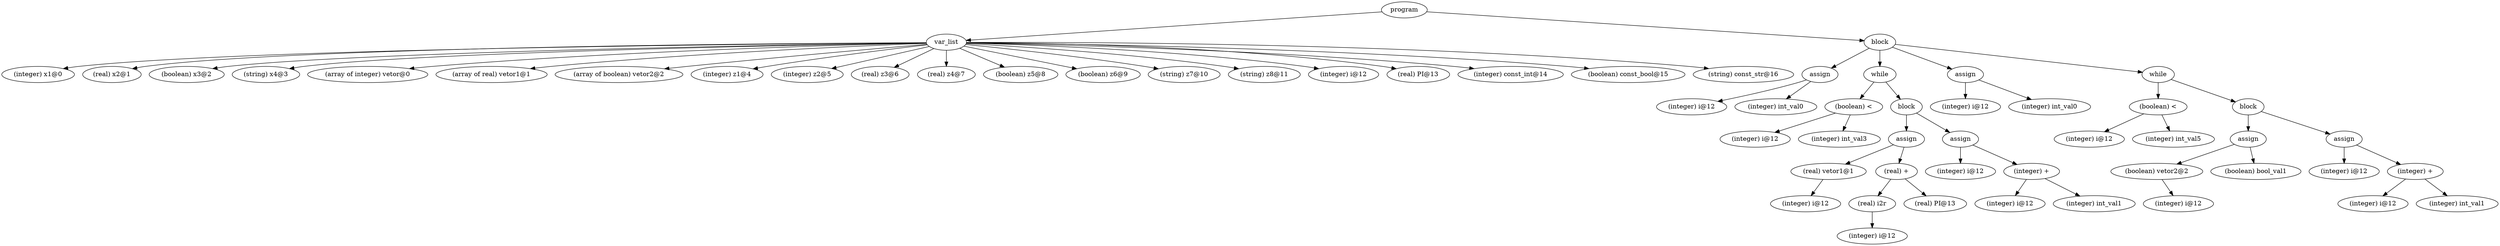 digraph {
graph [ordering="out"];
node0[label="program"];
node1[label="var_list"];
node2[label="(integer) x1@0"];
node1 -> node2;
node3[label="(real) x2@1"];
node1 -> node3;
node4[label="(boolean) x3@2"];
node1 -> node4;
node5[label="(string) x4@3"];
node1 -> node5;
node6[label="(array of integer) vetor@0"];
node1 -> node6;
node7[label="(array of real) vetor1@1"];
node1 -> node7;
node8[label="(array of boolean) vetor2@2"];
node1 -> node8;
node9[label="(integer) z1@4"];
node1 -> node9;
node10[label="(integer) z2@5"];
node1 -> node10;
node11[label="(real) z3@6"];
node1 -> node11;
node12[label="(real) z4@7"];
node1 -> node12;
node13[label="(boolean) z5@8"];
node1 -> node13;
node14[label="(boolean) z6@9"];
node1 -> node14;
node15[label="(string) z7@10"];
node1 -> node15;
node16[label="(string) z8@11"];
node1 -> node16;
node17[label="(integer) i@12"];
node1 -> node17;
node18[label="(real) PI@13"];
node1 -> node18;
node19[label="(integer) const_int@14"];
node1 -> node19;
node20[label="(boolean) const_bool@15"];
node1 -> node20;
node21[label="(string) const_str@16"];
node1 -> node21;
node0 -> node1;
node22[label="block"];
node23[label="assign"];
node24[label="(integer) i@12"];
node23 -> node24;
node25[label="(integer) int_val0"];
node23 -> node25;
node22 -> node23;
node26[label="while"];
node27[label="(boolean) <"];
node28[label="(integer) i@12"];
node27 -> node28;
node29[label="(integer) int_val3"];
node27 -> node29;
node26 -> node27;
node30[label="block"];
node31[label="assign"];
node32[label="(real) vetor1@1"];
node33[label="(integer) i@12"];
node32 -> node33;
node31 -> node32;
node34[label="(real) +"];
node35[label="(real) i2r"];
node36[label="(integer) i@12"];
node35 -> node36;
node34 -> node35;
node37[label="(real) PI@13"];
node34 -> node37;
node31 -> node34;
node30 -> node31;
node38[label="assign"];
node39[label="(integer) i@12"];
node38 -> node39;
node40[label="(integer) +"];
node41[label="(integer) i@12"];
node40 -> node41;
node42[label="(integer) int_val1"];
node40 -> node42;
node38 -> node40;
node30 -> node38;
node26 -> node30;
node22 -> node26;
node43[label="assign"];
node44[label="(integer) i@12"];
node43 -> node44;
node45[label="(integer) int_val0"];
node43 -> node45;
node22 -> node43;
node46[label="while"];
node47[label="(boolean) <"];
node48[label="(integer) i@12"];
node47 -> node48;
node49[label="(integer) int_val5"];
node47 -> node49;
node46 -> node47;
node50[label="block"];
node51[label="assign"];
node52[label="(boolean) vetor2@2"];
node53[label="(integer) i@12"];
node52 -> node53;
node51 -> node52;
node54[label="(boolean) bool_val1"];
node51 -> node54;
node50 -> node51;
node55[label="assign"];
node56[label="(integer) i@12"];
node55 -> node56;
node57[label="(integer) +"];
node58[label="(integer) i@12"];
node57 -> node58;
node59[label="(integer) int_val1"];
node57 -> node59;
node55 -> node57;
node50 -> node55;
node46 -> node50;
node22 -> node46;
node0 -> node22;
}
